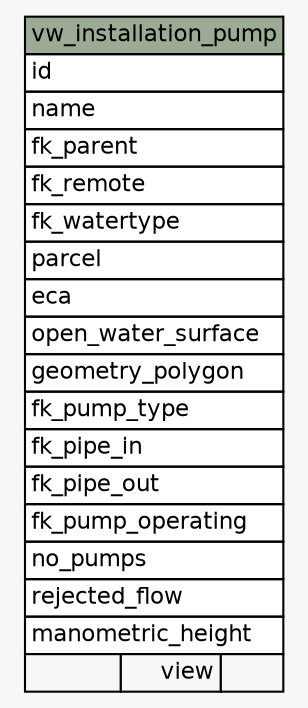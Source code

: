 // dot 2.38.0 on Linux 4.8.0-42-generic
// SchemaSpy rev 590
digraph "vw_installation_pump" {
  graph [
    rankdir="RL"
    bgcolor="#f7f7f7"
    nodesep="0.18"
    ranksep="0.46"
    fontname="Helvetica"
    fontsize="11"
  ];
  node [
    fontname="Helvetica"
    fontsize="11"
    shape="plaintext"
  ];
  edge [
    arrowsize="0.8"
  ];
  "vw_installation_pump" [
    label=<
    <TABLE BORDER="0" CELLBORDER="1" CELLSPACING="0" BGCOLOR="#ffffff">
      <TR><TD COLSPAN="3" BGCOLOR="#9bab96" ALIGN="CENTER">vw_installation_pump</TD></TR>
      <TR><TD PORT="id" COLSPAN="3" ALIGN="LEFT">id</TD></TR>
      <TR><TD PORT="name" COLSPAN="3" ALIGN="LEFT">name</TD></TR>
      <TR><TD PORT="fk_parent" COLSPAN="3" ALIGN="LEFT">fk_parent</TD></TR>
      <TR><TD PORT="fk_remote" COLSPAN="3" ALIGN="LEFT">fk_remote</TD></TR>
      <TR><TD PORT="fk_watertype" COLSPAN="3" ALIGN="LEFT">fk_watertype</TD></TR>
      <TR><TD PORT="parcel" COLSPAN="3" ALIGN="LEFT">parcel</TD></TR>
      <TR><TD PORT="eca" COLSPAN="3" ALIGN="LEFT">eca</TD></TR>
      <TR><TD PORT="open_water_surface" COLSPAN="3" ALIGN="LEFT">open_water_surface</TD></TR>
      <TR><TD PORT="geometry_polygon" COLSPAN="3" ALIGN="LEFT">geometry_polygon</TD></TR>
      <TR><TD PORT="fk_pump_type" COLSPAN="3" ALIGN="LEFT">fk_pump_type</TD></TR>
      <TR><TD PORT="fk_pipe_in" COLSPAN="3" ALIGN="LEFT">fk_pipe_in</TD></TR>
      <TR><TD PORT="fk_pipe_out" COLSPAN="3" ALIGN="LEFT">fk_pipe_out</TD></TR>
      <TR><TD PORT="fk_pump_operating" COLSPAN="3" ALIGN="LEFT">fk_pump_operating</TD></TR>
      <TR><TD PORT="no_pumps" COLSPAN="3" ALIGN="LEFT">no_pumps</TD></TR>
      <TR><TD PORT="rejected_flow" COLSPAN="3" ALIGN="LEFT">rejected_flow</TD></TR>
      <TR><TD PORT="manometric_height" COLSPAN="3" ALIGN="LEFT">manometric_height</TD></TR>
      <TR><TD ALIGN="LEFT" BGCOLOR="#f7f7f7">  </TD><TD ALIGN="RIGHT" BGCOLOR="#f7f7f7">view</TD><TD ALIGN="RIGHT" BGCOLOR="#f7f7f7">  </TD></TR>
    </TABLE>>
    URL="tables/vw_installation_pump.html"
    tooltip="vw_installation_pump"
  ];
}
